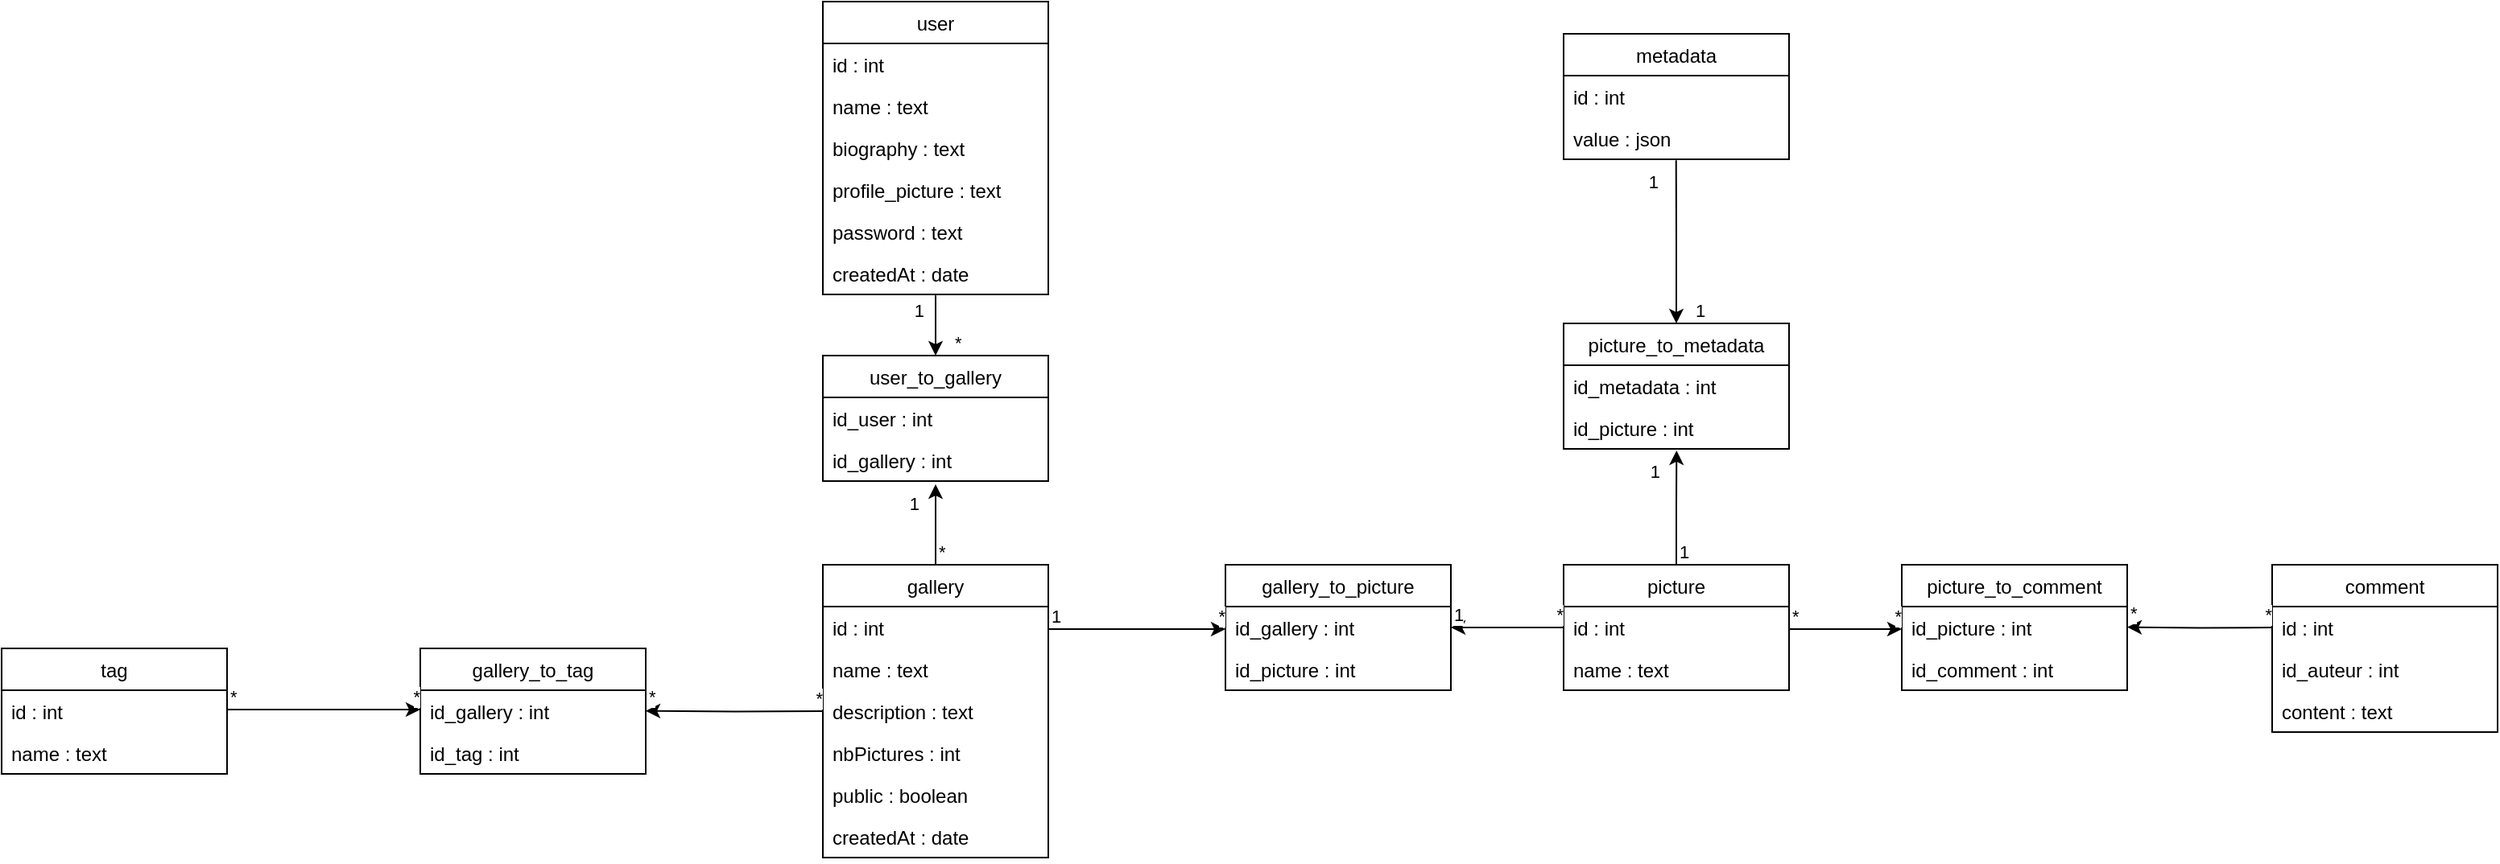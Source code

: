 <mxfile version="20.5.3" type="github">
  <diagram id="Zm2n4_mefB6X2REou1yo" name="Page-1">
    <mxGraphModel dx="1978" dy="656" grid="1" gridSize="10" guides="1" tooltips="1" connect="1" arrows="1" fold="1" page="1" pageScale="1" pageWidth="827" pageHeight="1169" math="0" shadow="0">
      <root>
        <mxCell id="0" />
        <mxCell id="1" parent="0" />
        <mxCell id="Km5KgOMg6tNFVgr9Pe1_-1" value="user" style="swimlane;fontStyle=0;childLayout=stackLayout;horizontal=1;startSize=26;fillColor=none;horizontalStack=0;resizeParent=1;resizeParentMax=0;resizeLast=0;collapsible=1;marginBottom=0;" vertex="1" parent="1">
          <mxGeometry x="190" y="10" width="140" height="182" as="geometry" />
        </mxCell>
        <mxCell id="Km5KgOMg6tNFVgr9Pe1_-2" value="id : int" style="text;strokeColor=none;fillColor=none;align=left;verticalAlign=top;spacingLeft=4;spacingRight=4;overflow=hidden;rotatable=0;points=[[0,0.5],[1,0.5]];portConstraint=eastwest;" vertex="1" parent="Km5KgOMg6tNFVgr9Pe1_-1">
          <mxGeometry y="26" width="140" height="26" as="geometry" />
        </mxCell>
        <mxCell id="Km5KgOMg6tNFVgr9Pe1_-3" value="name : text" style="text;strokeColor=none;fillColor=none;align=left;verticalAlign=top;spacingLeft=4;spacingRight=4;overflow=hidden;rotatable=0;points=[[0,0.5],[1,0.5]];portConstraint=eastwest;" vertex="1" parent="Km5KgOMg6tNFVgr9Pe1_-1">
          <mxGeometry y="52" width="140" height="26" as="geometry" />
        </mxCell>
        <mxCell id="Km5KgOMg6tNFVgr9Pe1_-62" value="biography : text" style="text;strokeColor=none;fillColor=none;align=left;verticalAlign=top;spacingLeft=4;spacingRight=4;overflow=hidden;rotatable=0;points=[[0,0.5],[1,0.5]];portConstraint=eastwest;" vertex="1" parent="Km5KgOMg6tNFVgr9Pe1_-1">
          <mxGeometry y="78" width="140" height="26" as="geometry" />
        </mxCell>
        <mxCell id="Km5KgOMg6tNFVgr9Pe1_-63" value="profile_picture : text" style="text;strokeColor=none;fillColor=none;align=left;verticalAlign=top;spacingLeft=4;spacingRight=4;overflow=hidden;rotatable=0;points=[[0,0.5],[1,0.5]];portConstraint=eastwest;" vertex="1" parent="Km5KgOMg6tNFVgr9Pe1_-1">
          <mxGeometry y="104" width="140" height="26" as="geometry" />
        </mxCell>
        <mxCell id="Km5KgOMg6tNFVgr9Pe1_-5" value="password : text" style="text;strokeColor=none;fillColor=none;align=left;verticalAlign=top;spacingLeft=4;spacingRight=4;overflow=hidden;rotatable=0;points=[[0,0.5],[1,0.5]];portConstraint=eastwest;" vertex="1" parent="Km5KgOMg6tNFVgr9Pe1_-1">
          <mxGeometry y="130" width="140" height="26" as="geometry" />
        </mxCell>
        <mxCell id="Km5KgOMg6tNFVgr9Pe1_-30" value="createdAt : date" style="text;strokeColor=none;fillColor=none;align=left;verticalAlign=top;spacingLeft=4;spacingRight=4;overflow=hidden;rotatable=0;points=[[0,0.5],[1,0.5]];portConstraint=eastwest;" vertex="1" parent="Km5KgOMg6tNFVgr9Pe1_-1">
          <mxGeometry y="156" width="140" height="26" as="geometry" />
        </mxCell>
        <mxCell id="Km5KgOMg6tNFVgr9Pe1_-6" value="user_to_gallery" style="swimlane;fontStyle=0;childLayout=stackLayout;horizontal=1;startSize=26;fillColor=none;horizontalStack=0;resizeParent=1;resizeParentMax=0;resizeLast=0;collapsible=1;marginBottom=0;" vertex="1" parent="1">
          <mxGeometry x="190" y="230" width="140" height="78" as="geometry" />
        </mxCell>
        <mxCell id="Km5KgOMg6tNFVgr9Pe1_-7" value="id_user : int" style="text;strokeColor=none;fillColor=none;align=left;verticalAlign=top;spacingLeft=4;spacingRight=4;overflow=hidden;rotatable=0;points=[[0,0.5],[1,0.5]];portConstraint=eastwest;" vertex="1" parent="Km5KgOMg6tNFVgr9Pe1_-6">
          <mxGeometry y="26" width="140" height="26" as="geometry" />
        </mxCell>
        <mxCell id="Km5KgOMg6tNFVgr9Pe1_-8" value="id_gallery : int" style="text;strokeColor=none;fillColor=none;align=left;verticalAlign=top;spacingLeft=4;spacingRight=4;overflow=hidden;rotatable=0;points=[[0,0.5],[1,0.5]];portConstraint=eastwest;" vertex="1" parent="Km5KgOMg6tNFVgr9Pe1_-6">
          <mxGeometry y="52" width="140" height="26" as="geometry" />
        </mxCell>
        <mxCell id="Km5KgOMg6tNFVgr9Pe1_-11" value="gallery" style="swimlane;fontStyle=0;childLayout=stackLayout;horizontal=1;startSize=26;fillColor=none;horizontalStack=0;resizeParent=1;resizeParentMax=0;resizeLast=0;collapsible=1;marginBottom=0;" vertex="1" parent="1">
          <mxGeometry x="190" y="360" width="140" height="182" as="geometry" />
        </mxCell>
        <mxCell id="Km5KgOMg6tNFVgr9Pe1_-12" value="id : int" style="text;strokeColor=none;fillColor=none;align=left;verticalAlign=top;spacingLeft=4;spacingRight=4;overflow=hidden;rotatable=0;points=[[0,0.5],[1,0.5]];portConstraint=eastwest;" vertex="1" parent="Km5KgOMg6tNFVgr9Pe1_-11">
          <mxGeometry y="26" width="140" height="26" as="geometry" />
        </mxCell>
        <mxCell id="Km5KgOMg6tNFVgr9Pe1_-13" value="name : text" style="text;strokeColor=none;fillColor=none;align=left;verticalAlign=top;spacingLeft=4;spacingRight=4;overflow=hidden;rotatable=0;points=[[0,0.5],[1,0.5]];portConstraint=eastwest;" vertex="1" parent="Km5KgOMg6tNFVgr9Pe1_-11">
          <mxGeometry y="52" width="140" height="26" as="geometry" />
        </mxCell>
        <mxCell id="Km5KgOMg6tNFVgr9Pe1_-14" value="description : text" style="text;strokeColor=none;fillColor=none;align=left;verticalAlign=top;spacingLeft=4;spacingRight=4;overflow=hidden;rotatable=0;points=[[0,0.5],[1,0.5]];portConstraint=eastwest;" vertex="1" parent="Km5KgOMg6tNFVgr9Pe1_-11">
          <mxGeometry y="78" width="140" height="26" as="geometry" />
        </mxCell>
        <mxCell id="Km5KgOMg6tNFVgr9Pe1_-15" value="nbPictures : int" style="text;strokeColor=none;fillColor=none;align=left;verticalAlign=top;spacingLeft=4;spacingRight=4;overflow=hidden;rotatable=0;points=[[0,0.5],[1,0.5]];portConstraint=eastwest;" vertex="1" parent="Km5KgOMg6tNFVgr9Pe1_-11">
          <mxGeometry y="104" width="140" height="26" as="geometry" />
        </mxCell>
        <mxCell id="Km5KgOMg6tNFVgr9Pe1_-16" value="public : boolean" style="text;strokeColor=none;fillColor=none;align=left;verticalAlign=top;spacingLeft=4;spacingRight=4;overflow=hidden;rotatable=0;points=[[0,0.5],[1,0.5]];portConstraint=eastwest;" vertex="1" parent="Km5KgOMg6tNFVgr9Pe1_-11">
          <mxGeometry y="130" width="140" height="26" as="geometry" />
        </mxCell>
        <mxCell id="Km5KgOMg6tNFVgr9Pe1_-29" value="createdAt : date" style="text;strokeColor=none;fillColor=none;align=left;verticalAlign=top;spacingLeft=4;spacingRight=4;overflow=hidden;rotatable=0;points=[[0,0.5],[1,0.5]];portConstraint=eastwest;" vertex="1" parent="Km5KgOMg6tNFVgr9Pe1_-11">
          <mxGeometry y="156" width="140" height="26" as="geometry" />
        </mxCell>
        <mxCell id="Km5KgOMg6tNFVgr9Pe1_-18" value="gallery_to_picture" style="swimlane;fontStyle=0;childLayout=stackLayout;horizontal=1;startSize=26;fillColor=none;horizontalStack=0;resizeParent=1;resizeParentMax=0;resizeLast=0;collapsible=1;marginBottom=0;" vertex="1" parent="1">
          <mxGeometry x="440" y="360" width="140" height="78" as="geometry" />
        </mxCell>
        <mxCell id="Km5KgOMg6tNFVgr9Pe1_-19" value="id_gallery : int" style="text;strokeColor=none;fillColor=none;align=left;verticalAlign=top;spacingLeft=4;spacingRight=4;overflow=hidden;rotatable=0;points=[[0,0.5],[1,0.5]];portConstraint=eastwest;" vertex="1" parent="Km5KgOMg6tNFVgr9Pe1_-18">
          <mxGeometry y="26" width="140" height="26" as="geometry" />
        </mxCell>
        <mxCell id="Km5KgOMg6tNFVgr9Pe1_-20" value="id_picture : int" style="text;strokeColor=none;fillColor=none;align=left;verticalAlign=top;spacingLeft=4;spacingRight=4;overflow=hidden;rotatable=0;points=[[0,0.5],[1,0.5]];portConstraint=eastwest;" vertex="1" parent="Km5KgOMg6tNFVgr9Pe1_-18">
          <mxGeometry y="52" width="140" height="26" as="geometry" />
        </mxCell>
        <mxCell id="Km5KgOMg6tNFVgr9Pe1_-31" value="picture" style="swimlane;fontStyle=0;childLayout=stackLayout;horizontal=1;startSize=26;fillColor=none;horizontalStack=0;resizeParent=1;resizeParentMax=0;resizeLast=0;collapsible=1;marginBottom=0;" vertex="1" parent="1">
          <mxGeometry x="650" y="360" width="140" height="78" as="geometry" />
        </mxCell>
        <mxCell id="Km5KgOMg6tNFVgr9Pe1_-32" value="id : int" style="text;strokeColor=none;fillColor=none;align=left;verticalAlign=top;spacingLeft=4;spacingRight=4;overflow=hidden;rotatable=0;points=[[0,0.5],[1,0.5]];portConstraint=eastwest;" vertex="1" parent="Km5KgOMg6tNFVgr9Pe1_-31">
          <mxGeometry y="26" width="140" height="26" as="geometry" />
        </mxCell>
        <mxCell id="Km5KgOMg6tNFVgr9Pe1_-33" value="name : text" style="text;strokeColor=none;fillColor=none;align=left;verticalAlign=top;spacingLeft=4;spacingRight=4;overflow=hidden;rotatable=0;points=[[0,0.5],[1,0.5]];portConstraint=eastwest;" vertex="1" parent="Km5KgOMg6tNFVgr9Pe1_-31">
          <mxGeometry y="52" width="140" height="26" as="geometry" />
        </mxCell>
        <mxCell id="Km5KgOMg6tNFVgr9Pe1_-43" value="picture_to_comment" style="swimlane;fontStyle=0;childLayout=stackLayout;horizontal=1;startSize=26;fillColor=none;horizontalStack=0;resizeParent=1;resizeParentMax=0;resizeLast=0;collapsible=1;marginBottom=0;" vertex="1" parent="1">
          <mxGeometry x="860" y="360" width="140" height="78" as="geometry" />
        </mxCell>
        <mxCell id="Km5KgOMg6tNFVgr9Pe1_-44" value="id_picture : int" style="text;strokeColor=none;fillColor=none;align=left;verticalAlign=top;spacingLeft=4;spacingRight=4;overflow=hidden;rotatable=0;points=[[0,0.5],[1,0.5]];portConstraint=eastwest;" vertex="1" parent="Km5KgOMg6tNFVgr9Pe1_-43">
          <mxGeometry y="26" width="140" height="26" as="geometry" />
        </mxCell>
        <mxCell id="Km5KgOMg6tNFVgr9Pe1_-45" value="id_comment : int" style="text;strokeColor=none;fillColor=none;align=left;verticalAlign=top;spacingLeft=4;spacingRight=4;overflow=hidden;rotatable=0;points=[[0,0.5],[1,0.5]];portConstraint=eastwest;" vertex="1" parent="Km5KgOMg6tNFVgr9Pe1_-43">
          <mxGeometry y="52" width="140" height="26" as="geometry" />
        </mxCell>
        <mxCell id="Km5KgOMg6tNFVgr9Pe1_-48" value="comment" style="swimlane;fontStyle=0;childLayout=stackLayout;horizontal=1;startSize=26;fillColor=none;horizontalStack=0;resizeParent=1;resizeParentMax=0;resizeLast=0;collapsible=1;marginBottom=0;" vertex="1" parent="1">
          <mxGeometry x="1090" y="360" width="140" height="104" as="geometry" />
        </mxCell>
        <mxCell id="Km5KgOMg6tNFVgr9Pe1_-49" value="id : int" style="text;strokeColor=none;fillColor=none;align=left;verticalAlign=top;spacingLeft=4;spacingRight=4;overflow=hidden;rotatable=0;points=[[0,0.5],[1,0.5]];portConstraint=eastwest;" vertex="1" parent="Km5KgOMg6tNFVgr9Pe1_-48">
          <mxGeometry y="26" width="140" height="26" as="geometry" />
        </mxCell>
        <mxCell id="Km5KgOMg6tNFVgr9Pe1_-50" value="id_auteur : int" style="text;strokeColor=none;fillColor=none;align=left;verticalAlign=top;spacingLeft=4;spacingRight=4;overflow=hidden;rotatable=0;points=[[0,0.5],[1,0.5]];portConstraint=eastwest;" vertex="1" parent="Km5KgOMg6tNFVgr9Pe1_-48">
          <mxGeometry y="52" width="140" height="26" as="geometry" />
        </mxCell>
        <mxCell id="Km5KgOMg6tNFVgr9Pe1_-51" value="content : text" style="text;strokeColor=none;fillColor=none;align=left;verticalAlign=top;spacingLeft=4;spacingRight=4;overflow=hidden;rotatable=0;points=[[0,0.5],[1,0.5]];portConstraint=eastwest;" vertex="1" parent="Km5KgOMg6tNFVgr9Pe1_-48">
          <mxGeometry y="78" width="140" height="26" as="geometry" />
        </mxCell>
        <mxCell id="Km5KgOMg6tNFVgr9Pe1_-58" value="picture_to_metadata" style="swimlane;fontStyle=0;childLayout=stackLayout;horizontal=1;startSize=26;fillColor=none;horizontalStack=0;resizeParent=1;resizeParentMax=0;resizeLast=0;collapsible=1;marginBottom=0;" vertex="1" parent="1">
          <mxGeometry x="650" y="210" width="140" height="78" as="geometry" />
        </mxCell>
        <mxCell id="Km5KgOMg6tNFVgr9Pe1_-59" value="id_metadata : int&#xa; " style="text;strokeColor=none;fillColor=none;align=left;verticalAlign=top;spacingLeft=4;spacingRight=4;overflow=hidden;rotatable=0;points=[[0,0.5],[1,0.5]];portConstraint=eastwest;" vertex="1" parent="Km5KgOMg6tNFVgr9Pe1_-58">
          <mxGeometry y="26" width="140" height="26" as="geometry" />
        </mxCell>
        <mxCell id="Km5KgOMg6tNFVgr9Pe1_-60" value="id_picture : int" style="text;strokeColor=none;fillColor=none;align=left;verticalAlign=top;spacingLeft=4;spacingRight=4;overflow=hidden;rotatable=0;points=[[0,0.5],[1,0.5]];portConstraint=eastwest;" vertex="1" parent="Km5KgOMg6tNFVgr9Pe1_-58">
          <mxGeometry y="52" width="140" height="26" as="geometry" />
        </mxCell>
        <mxCell id="Km5KgOMg6tNFVgr9Pe1_-72" value="metadata" style="swimlane;fontStyle=0;childLayout=stackLayout;horizontal=1;startSize=26;fillColor=none;horizontalStack=0;resizeParent=1;resizeParentMax=0;resizeLast=0;collapsible=1;marginBottom=0;" vertex="1" parent="1">
          <mxGeometry x="650" y="30" width="140" height="78" as="geometry" />
        </mxCell>
        <mxCell id="Km5KgOMg6tNFVgr9Pe1_-73" value="id : int" style="text;strokeColor=none;fillColor=none;align=left;verticalAlign=top;spacingLeft=4;spacingRight=4;overflow=hidden;rotatable=0;points=[[0,0.5],[1,0.5]];portConstraint=eastwest;" vertex="1" parent="Km5KgOMg6tNFVgr9Pe1_-72">
          <mxGeometry y="26" width="140" height="26" as="geometry" />
        </mxCell>
        <mxCell id="Km5KgOMg6tNFVgr9Pe1_-76" value="value : json" style="text;strokeColor=none;fillColor=none;align=left;verticalAlign=top;spacingLeft=4;spacingRight=4;overflow=hidden;rotatable=0;points=[[0,0.5],[1,0.5]];portConstraint=eastwest;" vertex="1" parent="Km5KgOMg6tNFVgr9Pe1_-72">
          <mxGeometry y="52" width="140" height="26" as="geometry" />
        </mxCell>
        <mxCell id="Km5KgOMg6tNFVgr9Pe1_-79" value="gallery_to_tag" style="swimlane;fontStyle=0;childLayout=stackLayout;horizontal=1;startSize=26;fillColor=none;horizontalStack=0;resizeParent=1;resizeParentMax=0;resizeLast=0;collapsible=1;marginBottom=0;" vertex="1" parent="1">
          <mxGeometry x="-60" y="412" width="140" height="78" as="geometry" />
        </mxCell>
        <mxCell id="Km5KgOMg6tNFVgr9Pe1_-80" value="id_gallery : int" style="text;strokeColor=none;fillColor=none;align=left;verticalAlign=top;spacingLeft=4;spacingRight=4;overflow=hidden;rotatable=0;points=[[0,0.5],[1,0.5]];portConstraint=eastwest;" vertex="1" parent="Km5KgOMg6tNFVgr9Pe1_-79">
          <mxGeometry y="26" width="140" height="26" as="geometry" />
        </mxCell>
        <mxCell id="Km5KgOMg6tNFVgr9Pe1_-87" value="id_tag : int" style="text;strokeColor=none;fillColor=none;align=left;verticalAlign=top;spacingLeft=4;spacingRight=4;overflow=hidden;rotatable=0;points=[[0,0.5],[1,0.5]];portConstraint=eastwest;" vertex="1" parent="Km5KgOMg6tNFVgr9Pe1_-79">
          <mxGeometry y="52" width="140" height="26" as="geometry" />
        </mxCell>
        <mxCell id="Km5KgOMg6tNFVgr9Pe1_-88" value="tag" style="swimlane;fontStyle=0;childLayout=stackLayout;horizontal=1;startSize=26;fillColor=none;horizontalStack=0;resizeParent=1;resizeParentMax=0;resizeLast=0;collapsible=1;marginBottom=0;" vertex="1" parent="1">
          <mxGeometry x="-320" y="412" width="140" height="78" as="geometry" />
        </mxCell>
        <mxCell id="Km5KgOMg6tNFVgr9Pe1_-89" value="id : int" style="text;strokeColor=none;fillColor=none;align=left;verticalAlign=top;spacingLeft=4;spacingRight=4;overflow=hidden;rotatable=0;points=[[0,0.5],[1,0.5]];portConstraint=eastwest;" vertex="1" parent="Km5KgOMg6tNFVgr9Pe1_-88">
          <mxGeometry y="26" width="140" height="26" as="geometry" />
        </mxCell>
        <mxCell id="Km5KgOMg6tNFVgr9Pe1_-90" value="name : text" style="text;strokeColor=none;fillColor=none;align=left;verticalAlign=top;spacingLeft=4;spacingRight=4;overflow=hidden;rotatable=0;points=[[0,0.5],[1,0.5]];portConstraint=eastwest;" vertex="1" parent="Km5KgOMg6tNFVgr9Pe1_-88">
          <mxGeometry y="52" width="140" height="26" as="geometry" />
        </mxCell>
        <mxCell id="Km5KgOMg6tNFVgr9Pe1_-97" value="" style="endArrow=classic;html=1;edgeStyle=orthogonalEdgeStyle;rounded=0;endFill=1;" edge="1" parent="1">
          <mxGeometry relative="1" as="geometry">
            <mxPoint x="-180" y="450" as="sourcePoint" />
            <mxPoint x="-60" y="450" as="targetPoint" />
          </mxGeometry>
        </mxCell>
        <mxCell id="Km5KgOMg6tNFVgr9Pe1_-98" value="*" style="edgeLabel;resizable=0;html=1;align=left;verticalAlign=bottom;" connectable="0" vertex="1" parent="Km5KgOMg6tNFVgr9Pe1_-97">
          <mxGeometry x="-1" relative="1" as="geometry" />
        </mxCell>
        <mxCell id="Km5KgOMg6tNFVgr9Pe1_-99" value="*" style="edgeLabel;resizable=0;html=1;align=right;verticalAlign=bottom;" connectable="0" vertex="1" parent="Km5KgOMg6tNFVgr9Pe1_-97">
          <mxGeometry x="1" relative="1" as="geometry" />
        </mxCell>
        <mxCell id="Km5KgOMg6tNFVgr9Pe1_-103" value="" style="endArrow=none;html=1;edgeStyle=orthogonalEdgeStyle;rounded=0;entryX=0;entryY=0.5;entryDx=0;entryDy=0;endFill=0;startArrow=classic;startFill=1;" edge="1" parent="1" target="Km5KgOMg6tNFVgr9Pe1_-14">
          <mxGeometry relative="1" as="geometry">
            <mxPoint x="80" y="450.83" as="sourcePoint" />
            <mxPoint x="240" y="450.83" as="targetPoint" />
          </mxGeometry>
        </mxCell>
        <mxCell id="Km5KgOMg6tNFVgr9Pe1_-104" value="*" style="edgeLabel;resizable=0;html=1;align=left;verticalAlign=bottom;" connectable="0" vertex="1" parent="Km5KgOMg6tNFVgr9Pe1_-103">
          <mxGeometry x="-1" relative="1" as="geometry" />
        </mxCell>
        <mxCell id="Km5KgOMg6tNFVgr9Pe1_-105" value="*" style="edgeLabel;resizable=0;html=1;align=right;verticalAlign=bottom;" connectable="0" vertex="1" parent="Km5KgOMg6tNFVgr9Pe1_-103">
          <mxGeometry x="1" relative="1" as="geometry" />
        </mxCell>
        <mxCell id="Km5KgOMg6tNFVgr9Pe1_-106" value="" style="endArrow=classic;html=1;edgeStyle=orthogonalEdgeStyle;rounded=0;entryX=0.5;entryY=1.077;entryDx=0;entryDy=0;entryPerimeter=0;exitX=0.5;exitY=0;exitDx=0;exitDy=0;endFill=1;" edge="1" parent="1" source="Km5KgOMg6tNFVgr9Pe1_-11" target="Km5KgOMg6tNFVgr9Pe1_-8">
          <mxGeometry relative="1" as="geometry">
            <mxPoint x="240" y="330" as="sourcePoint" />
            <mxPoint x="400" y="330" as="targetPoint" />
            <Array as="points">
              <mxPoint x="260" y="310" />
              <mxPoint x="260" y="310" />
            </Array>
          </mxGeometry>
        </mxCell>
        <mxCell id="Km5KgOMg6tNFVgr9Pe1_-107" value="*" style="edgeLabel;resizable=0;html=1;align=left;verticalAlign=bottom;" connectable="0" vertex="1" parent="Km5KgOMg6tNFVgr9Pe1_-106">
          <mxGeometry x="-1" relative="1" as="geometry" />
        </mxCell>
        <mxCell id="Km5KgOMg6tNFVgr9Pe1_-108" value="1" style="edgeLabel;resizable=0;html=1;align=right;verticalAlign=bottom;" connectable="0" vertex="1" parent="Km5KgOMg6tNFVgr9Pe1_-106">
          <mxGeometry x="1" relative="1" as="geometry">
            <mxPoint x="-10" y="20" as="offset" />
          </mxGeometry>
        </mxCell>
        <mxCell id="Km5KgOMg6tNFVgr9Pe1_-112" value="" style="endArrow=classic;html=1;edgeStyle=orthogonalEdgeStyle;rounded=0;endFill=1;" edge="1" parent="1">
          <mxGeometry relative="1" as="geometry">
            <mxPoint x="330" y="400" as="sourcePoint" />
            <mxPoint x="440" y="400" as="targetPoint" />
          </mxGeometry>
        </mxCell>
        <mxCell id="Km5KgOMg6tNFVgr9Pe1_-113" value="1" style="edgeLabel;resizable=0;html=1;align=left;verticalAlign=bottom;" connectable="0" vertex="1" parent="Km5KgOMg6tNFVgr9Pe1_-112">
          <mxGeometry x="-1" relative="1" as="geometry" />
        </mxCell>
        <mxCell id="Km5KgOMg6tNFVgr9Pe1_-114" value="*" style="edgeLabel;resizable=0;html=1;align=right;verticalAlign=bottom;" connectable="0" vertex="1" parent="Km5KgOMg6tNFVgr9Pe1_-112">
          <mxGeometry x="1" relative="1" as="geometry" />
        </mxCell>
        <mxCell id="Km5KgOMg6tNFVgr9Pe1_-116" value="" style="endArrow=none;html=1;edgeStyle=orthogonalEdgeStyle;rounded=0;exitX=1;exitY=0.5;exitDx=0;exitDy=0;entryX=0;entryY=0.5;entryDx=0;entryDy=0;endFill=0;startArrow=classic;startFill=1;" edge="1" parent="1" source="Km5KgOMg6tNFVgr9Pe1_-19" target="Km5KgOMg6tNFVgr9Pe1_-32">
          <mxGeometry relative="1" as="geometry">
            <mxPoint x="560" y="420" as="sourcePoint" />
            <mxPoint x="650" y="400" as="targetPoint" />
          </mxGeometry>
        </mxCell>
        <mxCell id="Km5KgOMg6tNFVgr9Pe1_-117" value="1" style="edgeLabel;resizable=0;html=1;align=left;verticalAlign=bottom;" connectable="0" vertex="1" parent="Km5KgOMg6tNFVgr9Pe1_-116">
          <mxGeometry x="-1" relative="1" as="geometry" />
        </mxCell>
        <mxCell id="Km5KgOMg6tNFVgr9Pe1_-118" value="*" style="edgeLabel;resizable=0;html=1;align=right;verticalAlign=bottom;" connectable="0" vertex="1" parent="Km5KgOMg6tNFVgr9Pe1_-116">
          <mxGeometry x="1" relative="1" as="geometry" />
        </mxCell>
        <mxCell id="Km5KgOMg6tNFVgr9Pe1_-109" value="" style="endArrow=none;html=1;edgeStyle=orthogonalEdgeStyle;rounded=0;entryX=0.505;entryY=1.023;entryDx=0;entryDy=0;exitX=0.5;exitY=0;exitDx=0;exitDy=0;startArrow=classic;startFill=1;entryPerimeter=0;" edge="1" parent="1" source="Km5KgOMg6tNFVgr9Pe1_-6" target="Km5KgOMg6tNFVgr9Pe1_-30">
          <mxGeometry relative="1" as="geometry">
            <mxPoint x="240" y="220" as="sourcePoint" />
            <mxPoint x="400" y="220" as="targetPoint" />
            <Array as="points">
              <mxPoint x="260" y="193" />
            </Array>
          </mxGeometry>
        </mxCell>
        <mxCell id="Km5KgOMg6tNFVgr9Pe1_-110" value="*" style="edgeLabel;resizable=0;html=1;align=left;verticalAlign=bottom;" connectable="0" vertex="1" parent="Km5KgOMg6tNFVgr9Pe1_-109">
          <mxGeometry x="-1" relative="1" as="geometry">
            <mxPoint x="10" as="offset" />
          </mxGeometry>
        </mxCell>
        <mxCell id="Km5KgOMg6tNFVgr9Pe1_-111" value="1" style="edgeLabel;resizable=0;html=1;align=right;verticalAlign=bottom;" connectable="0" vertex="1" parent="Km5KgOMg6tNFVgr9Pe1_-109">
          <mxGeometry x="1" relative="1" as="geometry">
            <mxPoint x="-7" y="18" as="offset" />
          </mxGeometry>
        </mxCell>
        <mxCell id="Km5KgOMg6tNFVgr9Pe1_-120" value="" style="endArrow=classic;html=1;edgeStyle=orthogonalEdgeStyle;rounded=0;entryX=0.501;entryY=1.038;entryDx=0;entryDy=0;entryPerimeter=0;exitX=0.5;exitY=0;exitDx=0;exitDy=0;startArrow=none;startFill=0;endFill=1;" edge="1" parent="1" source="Km5KgOMg6tNFVgr9Pe1_-31" target="Km5KgOMg6tNFVgr9Pe1_-60">
          <mxGeometry relative="1" as="geometry">
            <mxPoint x="680" y="330" as="sourcePoint" />
            <mxPoint x="840" y="330" as="targetPoint" />
          </mxGeometry>
        </mxCell>
        <mxCell id="Km5KgOMg6tNFVgr9Pe1_-121" value="1" style="edgeLabel;resizable=0;html=1;align=left;verticalAlign=bottom;" connectable="0" vertex="1" parent="Km5KgOMg6tNFVgr9Pe1_-120">
          <mxGeometry x="-1" relative="1" as="geometry" />
        </mxCell>
        <mxCell id="Km5KgOMg6tNFVgr9Pe1_-122" value="1" style="edgeLabel;resizable=0;html=1;align=right;verticalAlign=bottom;" connectable="0" vertex="1" parent="Km5KgOMg6tNFVgr9Pe1_-120">
          <mxGeometry x="1" relative="1" as="geometry">
            <mxPoint x="-10" y="21" as="offset" />
          </mxGeometry>
        </mxCell>
        <mxCell id="Km5KgOMg6tNFVgr9Pe1_-123" value="" style="endArrow=none;html=1;edgeStyle=orthogonalEdgeStyle;rounded=0;entryX=0.499;entryY=1.023;entryDx=0;entryDy=0;entryPerimeter=0;exitX=0.5;exitY=0;exitDx=0;exitDy=0;startArrow=classic;startFill=1;" edge="1" parent="1" source="Km5KgOMg6tNFVgr9Pe1_-58" target="Km5KgOMg6tNFVgr9Pe1_-76">
          <mxGeometry relative="1" as="geometry">
            <mxPoint x="680" y="170" as="sourcePoint" />
            <mxPoint x="840" y="170" as="targetPoint" />
          </mxGeometry>
        </mxCell>
        <mxCell id="Km5KgOMg6tNFVgr9Pe1_-124" value="1" style="edgeLabel;resizable=0;html=1;align=left;verticalAlign=bottom;" connectable="0" vertex="1" parent="Km5KgOMg6tNFVgr9Pe1_-123">
          <mxGeometry x="-1" relative="1" as="geometry">
            <mxPoint x="10" as="offset" />
          </mxGeometry>
        </mxCell>
        <mxCell id="Km5KgOMg6tNFVgr9Pe1_-125" value="1" style="edgeLabel;resizable=0;html=1;align=right;verticalAlign=bottom;" connectable="0" vertex="1" parent="Km5KgOMg6tNFVgr9Pe1_-123">
          <mxGeometry x="1" relative="1" as="geometry">
            <mxPoint x="-10" y="22" as="offset" />
          </mxGeometry>
        </mxCell>
        <mxCell id="Km5KgOMg6tNFVgr9Pe1_-126" value="" style="endArrow=classic;html=1;edgeStyle=orthogonalEdgeStyle;rounded=0;endFill=1;" edge="1" parent="1">
          <mxGeometry relative="1" as="geometry">
            <mxPoint x="790" y="400" as="sourcePoint" />
            <mxPoint x="860" y="400" as="targetPoint" />
          </mxGeometry>
        </mxCell>
        <mxCell id="Km5KgOMg6tNFVgr9Pe1_-127" value="*" style="edgeLabel;resizable=0;html=1;align=left;verticalAlign=bottom;" connectable="0" vertex="1" parent="Km5KgOMg6tNFVgr9Pe1_-126">
          <mxGeometry x="-1" relative="1" as="geometry" />
        </mxCell>
        <mxCell id="Km5KgOMg6tNFVgr9Pe1_-128" value="*" style="edgeLabel;resizable=0;html=1;align=right;verticalAlign=bottom;" connectable="0" vertex="1" parent="Km5KgOMg6tNFVgr9Pe1_-126">
          <mxGeometry x="1" relative="1" as="geometry" />
        </mxCell>
        <mxCell id="Km5KgOMg6tNFVgr9Pe1_-132" value="" style="endArrow=none;html=1;edgeStyle=orthogonalEdgeStyle;rounded=0;entryX=0;entryY=0.5;entryDx=0;entryDy=0;startArrow=classic;startFill=1;" edge="1" parent="1" target="Km5KgOMg6tNFVgr9Pe1_-49">
          <mxGeometry relative="1" as="geometry">
            <mxPoint x="1000" y="398.8" as="sourcePoint" />
            <mxPoint x="1160" y="398.8" as="targetPoint" />
          </mxGeometry>
        </mxCell>
        <mxCell id="Km5KgOMg6tNFVgr9Pe1_-133" value="*" style="edgeLabel;resizable=0;html=1;align=left;verticalAlign=bottom;" connectable="0" vertex="1" parent="Km5KgOMg6tNFVgr9Pe1_-132">
          <mxGeometry x="-1" relative="1" as="geometry" />
        </mxCell>
        <mxCell id="Km5KgOMg6tNFVgr9Pe1_-134" value="*" style="edgeLabel;resizable=0;html=1;align=right;verticalAlign=bottom;" connectable="0" vertex="1" parent="Km5KgOMg6tNFVgr9Pe1_-132">
          <mxGeometry x="1" relative="1" as="geometry" />
        </mxCell>
      </root>
    </mxGraphModel>
  </diagram>
</mxfile>
